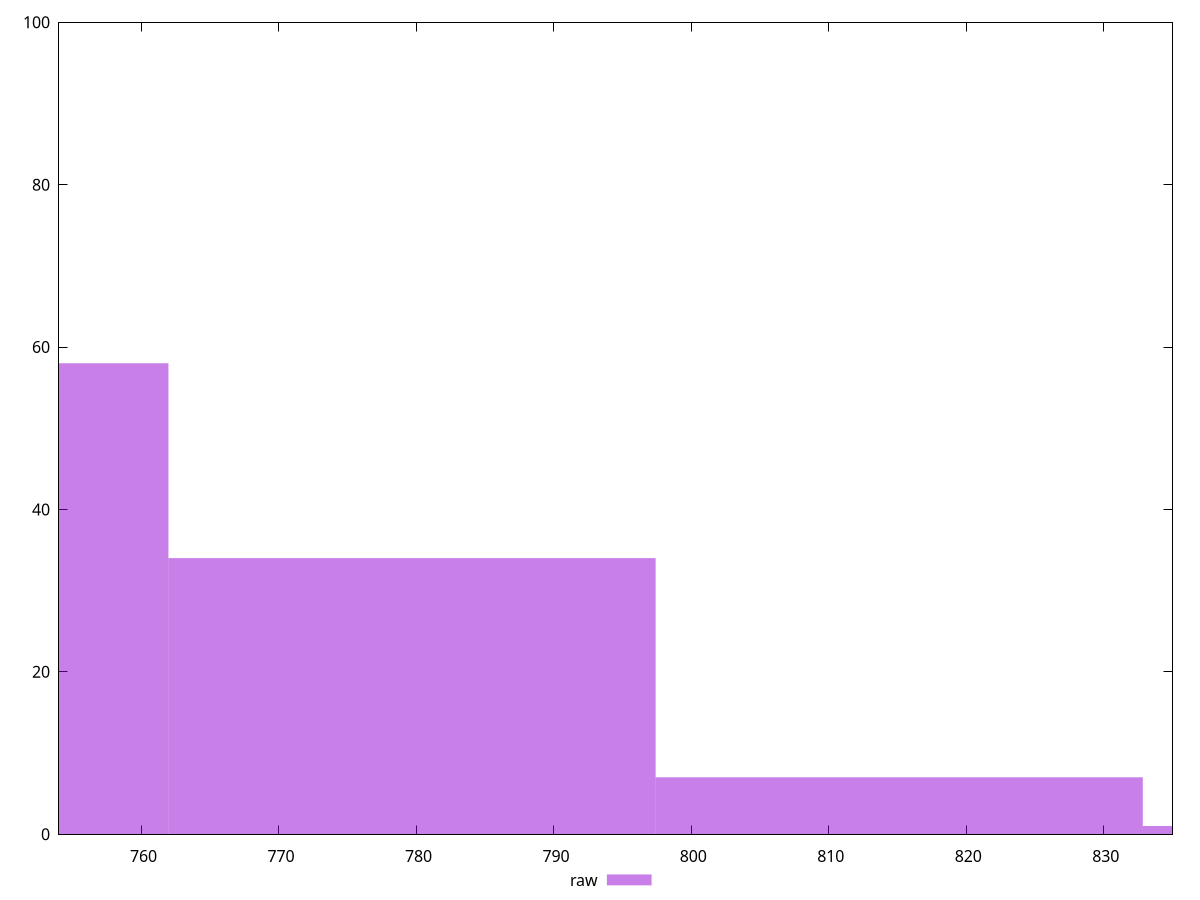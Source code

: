 reset

$raw <<EOF
850.5606669553836 1
744.2405835859606 58
779.6806113757683 34
815.120639165576 7
EOF

set key outside below
set boxwidth 35.44002778980765
set xrange [754:835]
set yrange [0:100]
set trange [0:100]
set style fill transparent solid 0.5 noborder
set terminal svg size 640, 490 enhanced background rgb 'white'
set output "report_00018_2021-02-10T15-25-16.877Z/uses-rel-preload/samples/pages+cached+noadtech/raw/histogram.svg"

plot $raw title "raw" with boxes

reset
